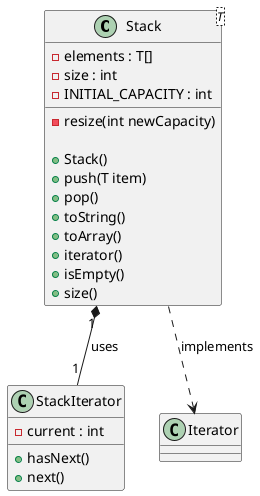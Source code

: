 @startuml Stack

class Stack<T> {
  - elements : T[]
  - size : int
  - INITIAL_CAPACITY : int
  - resize(int newCapacity)

  + Stack()
  + push(T item)
  + pop()
  + toString()
  + toArray()
  + iterator()
  + isEmpty()
  + size()
}

class StackIterator {
  - current : int
  + hasNext()
  + next()
}

Stack "1" *-- "1" StackIterator : uses
Stack ..> Iterator : implements

@enduml
